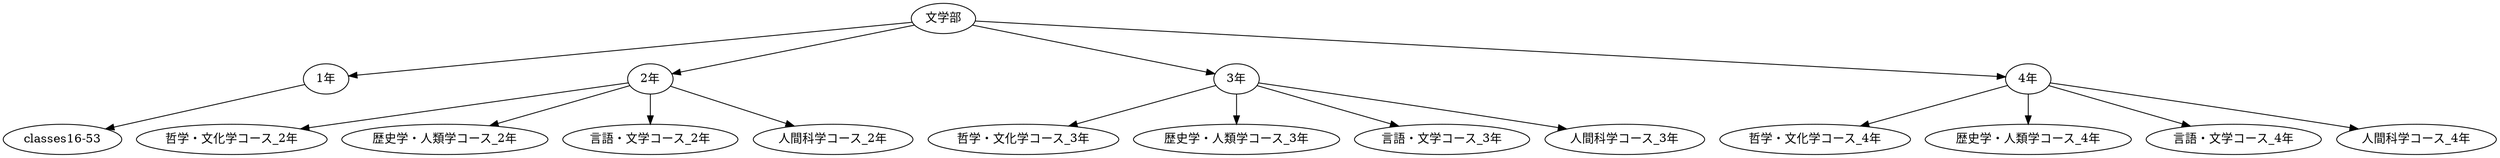 digraph {
	"文学部"
	"1年"
	"2年"
	"3年"
	"4年"
	"文学部" -> "1年"
	"文学部" -> "2年"
	"文学部" -> "3年"
	"文学部" -> "4年"
	"1年" -> "classes16-53"
	"2年" -> "哲学・文化学コース_2年"
	"2年" -> "歴史学・人類学コース_2年"
	"2年" -> "言語・文学コース_2年"
	"2年" -> "人間科学コース_2年"
	"3年" -> "哲学・文化学コース_3年"
	"3年" -> "歴史学・人類学コース_3年"
	"3年" -> "言語・文学コース_3年"
	"3年" -> "人間科学コース_3年"
	"4年" -> "哲学・文化学コース_4年"
	"4年" -> "歴史学・人類学コース_4年"
	"4年" -> "言語・文学コース_4年"
	"4年" -> "人間科学コース_4年"
	overlap=false
}
